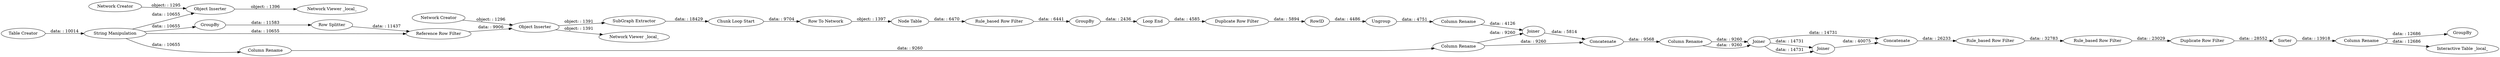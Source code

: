 digraph {
	"-262046820585112777_55" [label="Object Inserter"]
	"-262046820585112777_30" [label="Network Viewer _local_"]
	"-262046820585112777_49" [label="Reference Row Filter"]
	"-262046820585112777_42" [label=Ungroup]
	"-262046820585112777_59" [label="Rule_based Row Filter"]
	"-262046820585112777_66" [label=Concatenate]
	"-262046820585112777_71" [label=GroupBy]
	"-262046820585112777_70" [label=Concatenate]
	"-262046820585112777_35" [label="Row To Network"]
	"-262046820585112777_60" [label="Duplicate Row Filter"]
	"-262046820585112777_62" [label="Column Rename"]
	"-262046820585112777_32" [label="SubGraph Extractor"]
	"-262046820585112777_56" [label="Network Viewer _local_"]
	"-262046820585112777_54" [label="Network Creator"]
	"-262046820585112777_52" [label="Column Rename"]
	"-262046820585112777_36" [label=GroupBy]
	"-262046820585112777_45" [label=Sorter]
	"-262046820585112777_40" [label="Rule_based Row Filter"]
	"-262046820585112777_68" [label="Column Rename"]
	"-262046820585112777_39" [label="String Manipulation"]
	"-262046820585112777_47" [label=GroupBy]
	"-262046820585112777_67" [label="Column Rename"]
	"-262046820585112777_33" [label="Node Table"]
	"-262046820585112777_41" [label=RowID]
	"-262046820585112777_28" [label="Object Inserter"]
	"-262046820585112777_37" [label="Loop End"]
	"-262046820585112777_38" [label="Duplicate Row Filter"]
	"-262046820585112777_44" [label="Rule_based Row Filter"]
	"-262046820585112777_72" [label="Column Rename"]
	"-262046820585112777_64" [label=Joiner]
	"-262046820585112777_34" [label="Chunk Loop Start"]
	"-262046820585112777_43" [label=Joiner]
	"-262046820585112777_29" [label="Table Creator"]
	"-262046820585112777_48" [label="Row Splitter"]
	"-262046820585112777_46" [label="Interactive Table _local_"]
	"-262046820585112777_69" [label=Joiner]
	"-262046820585112777_27" [label="Network Creator"]
	"-262046820585112777_29" -> "-262046820585112777_39" [label="data: : 10014"]
	"-262046820585112777_34" -> "-262046820585112777_35" [label="data: : 9704"]
	"-262046820585112777_43" -> "-262046820585112777_69" [label="data: : 14731"]
	"-262046820585112777_32" -> "-262046820585112777_34" [label="data: : 18429"]
	"-262046820585112777_72" -> "-262046820585112777_43" [label="data: : 9260"]
	"-262046820585112777_68" -> "-262046820585112777_71" [label="data: : 12686"]
	"-262046820585112777_39" -> "-262046820585112777_55" [label="data: : 10655"]
	"-262046820585112777_28" -> "-262046820585112777_30" [label="object: : 1391"]
	"-262046820585112777_45" -> "-262046820585112777_68" [label="data: : 13918"]
	"-262046820585112777_39" -> "-262046820585112777_47" [label="data: : 10655"]
	"-262046820585112777_39" -> "-262046820585112777_49" [label="data: : 10655"]
	"-262046820585112777_60" -> "-262046820585112777_45" [label="data: : 28552"]
	"-262046820585112777_67" -> "-262046820585112777_64" [label="data: : 4126"]
	"-262046820585112777_44" -> "-262046820585112777_60" [label="data: : 23029"]
	"-262046820585112777_52" -> "-262046820585112777_62" [label="data: : 9260"]
	"-262046820585112777_62" -> "-262046820585112777_66" [label="data: : 9260"]
	"-262046820585112777_41" -> "-262046820585112777_42" [label="data: : 4486"]
	"-262046820585112777_47" -> "-262046820585112777_48" [label="data: : 11583"]
	"-262046820585112777_37" -> "-262046820585112777_38" [label="data: : 4585"]
	"-262046820585112777_27" -> "-262046820585112777_28" [label="object: : 1296"]
	"-262046820585112777_43" -> "-262046820585112777_69" [label="data: : 14731"]
	"-262046820585112777_68" -> "-262046820585112777_46" [label="data: : 12686"]
	"-262046820585112777_72" -> "-262046820585112777_43" [label="data: : 9260"]
	"-262046820585112777_35" -> "-262046820585112777_33" [label="object: : 1397"]
	"-262046820585112777_42" -> "-262046820585112777_67" [label="data: : 4751"]
	"-262046820585112777_43" -> "-262046820585112777_70" [label="data: : 14731"]
	"-262046820585112777_48" -> "-262046820585112777_49" [label="data: : 11437"]
	"-262046820585112777_36" -> "-262046820585112777_37" [label="data: : 2436"]
	"-262046820585112777_40" -> "-262046820585112777_36" [label="data: : 6441"]
	"-262046820585112777_54" -> "-262046820585112777_55" [label="object: : 1295"]
	"-262046820585112777_59" -> "-262046820585112777_44" [label="data: : 32783"]
	"-262046820585112777_64" -> "-262046820585112777_66" [label="data: : 5814"]
	"-262046820585112777_28" -> "-262046820585112777_32" [label="object: : 1391"]
	"-262046820585112777_62" -> "-262046820585112777_64" [label="data: : 9260"]
	"-262046820585112777_38" -> "-262046820585112777_41" [label="data: : 5894"]
	"-262046820585112777_33" -> "-262046820585112777_40" [label="data: : 6470"]
	"-262046820585112777_39" -> "-262046820585112777_52" [label="data: : 10655"]
	"-262046820585112777_70" -> "-262046820585112777_59" [label="data: : 26233"]
	"-262046820585112777_69" -> "-262046820585112777_70" [label="data: : 40075"]
	"-262046820585112777_66" -> "-262046820585112777_72" [label="data: : 9568"]
	"-262046820585112777_55" -> "-262046820585112777_56" [label="object: : 1396"]
	"-262046820585112777_49" -> "-262046820585112777_28" [label="data: : 9906"]
	rankdir=LR
}
